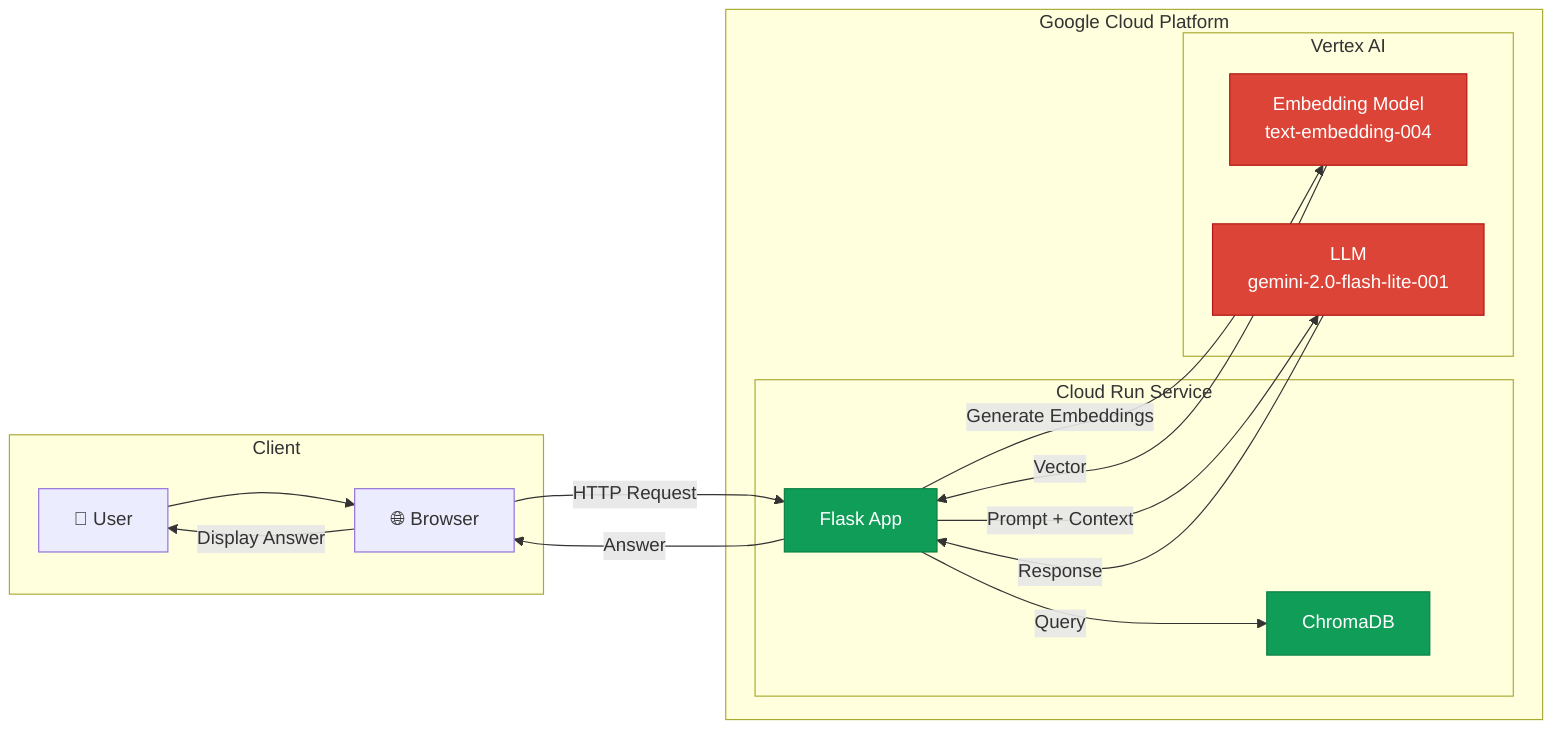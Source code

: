 flowchart LR
    subgraph "Client"
        User["👤 User"]
        Browser["🌐 Browser"]
    end
    
    subgraph "Google Cloud Platform"
        subgraph "Cloud Run Service"
            Flask["Flask App"]
            VectorDB["ChromaDB"]
        end
        
        subgraph "Vertex AI"
            Embedding["Embedding Model\ntext-embedding-004"]
            LLM["LLM\ngemini-2.0-flash-lite-001"]
        end
    end
    
    User --> Browser
    Browser -->|HTTP Request| Flask
    Flask -->|Query| VectorDB
    Flask -->|Generate Embeddings| Embedding
    Embedding -->|Vector| Flask
    Flask -->|Prompt + Context| LLM
    LLM -->|Response| Flask
    Flask -->|Answer| Browser
    Browser -->|Display Answer| User
    
    classDef gcp fill:#4285F4,stroke:#3367D6,color:white
    classDef run fill:#0F9D58,stroke:#0B8043,color:white
    classDef ai fill:#DB4437,stroke:#B31412,color:white
    
    class Flask,VectorDB run
    class Embedding,LLM ai